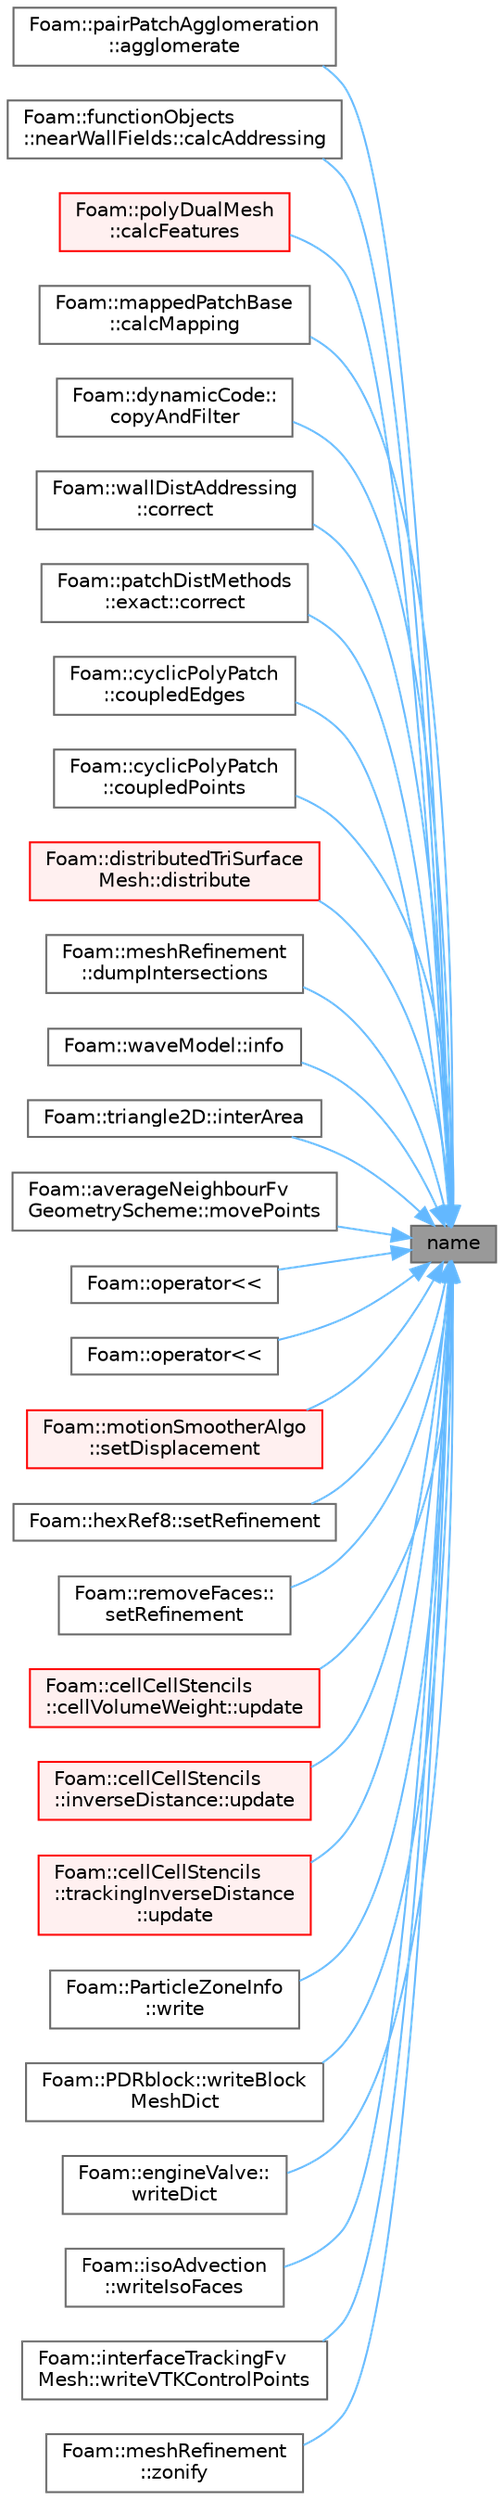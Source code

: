digraph "name"
{
 // LATEX_PDF_SIZE
  bgcolor="transparent";
  edge [fontname=Helvetica,fontsize=10,labelfontname=Helvetica,labelfontsize=10];
  node [fontname=Helvetica,fontsize=10,shape=box,height=0.2,width=0.4];
  rankdir="RL";
  Node1 [id="Node000001",label="name",height=0.2,width=0.4,color="gray40", fillcolor="grey60", style="filled", fontcolor="black",tooltip=" "];
  Node1 -> Node2 [id="edge1_Node000001_Node000002",dir="back",color="steelblue1",style="solid",tooltip=" "];
  Node2 [id="Node000002",label="Foam::pairPatchAgglomeration\l::agglomerate",height=0.2,width=0.4,color="grey40", fillcolor="white", style="filled",URL="$classFoam_1_1pairPatchAgglomeration.html#a8a7e2d0d92c331c4f8b11e23e849f739",tooltip=" "];
  Node1 -> Node3 [id="edge2_Node000001_Node000003",dir="back",color="steelblue1",style="solid",tooltip=" "];
  Node3 [id="Node000003",label="Foam::functionObjects\l::nearWallFields::calcAddressing",height=0.2,width=0.4,color="grey40", fillcolor="white", style="filled",URL="$classFoam_1_1functionObjects_1_1nearWallFields.html#a7097a017d4eac4116d58a3cdbf507891",tooltip=" "];
  Node1 -> Node4 [id="edge3_Node000001_Node000004",dir="back",color="steelblue1",style="solid",tooltip=" "];
  Node4 [id="Node000004",label="Foam::polyDualMesh\l::calcFeatures",height=0.2,width=0.4,color="red", fillcolor="#FFF0F0", style="filled",URL="$classFoam_1_1polyDualMesh.html#a9462253b504fad04ae7194f1f17469c8",tooltip=" "];
  Node1 -> Node6 [id="edge4_Node000001_Node000006",dir="back",color="steelblue1",style="solid",tooltip=" "];
  Node6 [id="Node000006",label="Foam::mappedPatchBase\l::calcMapping",height=0.2,width=0.4,color="grey40", fillcolor="white", style="filled",URL="$classFoam_1_1mappedPatchBase.html#ac836e22594348a2ff396bf9ddba3a49f",tooltip=" "];
  Node1 -> Node7 [id="edge5_Node000001_Node000007",dir="back",color="steelblue1",style="solid",tooltip=" "];
  Node7 [id="Node000007",label="Foam::dynamicCode::\lcopyAndFilter",height=0.2,width=0.4,color="grey40", fillcolor="white", style="filled",URL="$classFoam_1_1dynamicCode.html#a1c5c6c6385cd29521ecf0305e3db8448",tooltip=" "];
  Node1 -> Node8 [id="edge6_Node000001_Node000008",dir="back",color="steelblue1",style="solid",tooltip=" "];
  Node8 [id="Node000008",label="Foam::wallDistAddressing\l::correct",height=0.2,width=0.4,color="grey40", fillcolor="white", style="filled",URL="$classFoam_1_1wallDistAddressing.html#a20bcaf396ed73535912d9a43d494fe74",tooltip=" "];
  Node1 -> Node9 [id="edge7_Node000001_Node000009",dir="back",color="steelblue1",style="solid",tooltip=" "];
  Node9 [id="Node000009",label="Foam::patchDistMethods\l::exact::correct",height=0.2,width=0.4,color="grey40", fillcolor="white", style="filled",URL="$classFoam_1_1patchDistMethods_1_1exact.html#a612bb420e07dbe61608dafebdebbaf8a",tooltip=" "];
  Node1 -> Node10 [id="edge8_Node000001_Node000010",dir="back",color="steelblue1",style="solid",tooltip=" "];
  Node10 [id="Node000010",label="Foam::cyclicPolyPatch\l::coupledEdges",height=0.2,width=0.4,color="grey40", fillcolor="white", style="filled",URL="$classFoam_1_1cyclicPolyPatch.html#a4c970d354b1bca8ccb1dff0855586ed7",tooltip=" "];
  Node1 -> Node11 [id="edge9_Node000001_Node000011",dir="back",color="steelblue1",style="solid",tooltip=" "];
  Node11 [id="Node000011",label="Foam::cyclicPolyPatch\l::coupledPoints",height=0.2,width=0.4,color="grey40", fillcolor="white", style="filled",URL="$classFoam_1_1cyclicPolyPatch.html#a5fe7e338f4cce109200c99d7edd61df4",tooltip=" "];
  Node1 -> Node12 [id="edge10_Node000001_Node000012",dir="back",color="steelblue1",style="solid",tooltip=" "];
  Node12 [id="Node000012",label="Foam::distributedTriSurface\lMesh::distribute",height=0.2,width=0.4,color="red", fillcolor="#FFF0F0", style="filled",URL="$classFoam_1_1distributedTriSurfaceMesh.html#a30b981a389a43e4853d4dec45e4e5edb",tooltip=" "];
  Node1 -> Node15 [id="edge11_Node000001_Node000015",dir="back",color="steelblue1",style="solid",tooltip=" "];
  Node15 [id="Node000015",label="Foam::meshRefinement\l::dumpIntersections",height=0.2,width=0.4,color="grey40", fillcolor="white", style="filled",URL="$classFoam_1_1meshRefinement.html#af643aa4961b5dde6d1221b2409aabd4f",tooltip=" "];
  Node1 -> Node16 [id="edge12_Node000001_Node000016",dir="back",color="steelblue1",style="solid",tooltip=" "];
  Node16 [id="Node000016",label="Foam::waveModel::info",height=0.2,width=0.4,color="grey40", fillcolor="white", style="filled",URL="$classFoam_1_1waveModel.html#a89318aa2ab2853dcdc58dc2481f6a2c1",tooltip=" "];
  Node1 -> Node17 [id="edge13_Node000001_Node000017",dir="back",color="steelblue1",style="solid",tooltip=" "];
  Node17 [id="Node000017",label="Foam::triangle2D::interArea",height=0.2,width=0.4,color="grey40", fillcolor="white", style="filled",URL="$classFoam_1_1triangle2D.html#ac8b5be8c29089ae471e799023f396008",tooltip=" "];
  Node1 -> Node18 [id="edge14_Node000001_Node000018",dir="back",color="steelblue1",style="solid",tooltip=" "];
  Node18 [id="Node000018",label="Foam::averageNeighbourFv\lGeometryScheme::movePoints",height=0.2,width=0.4,color="grey40", fillcolor="white", style="filled",URL="$classFoam_1_1averageNeighbourFvGeometryScheme.html#a6515a3b20e9603401422337166c347f2",tooltip=" "];
  Node1 -> Node19 [id="edge15_Node000001_Node000019",dir="back",color="steelblue1",style="solid",tooltip=" "];
  Node19 [id="Node000019",label="Foam::operator\<\<",height=0.2,width=0.4,color="grey40", fillcolor="white", style="filled",URL="$namespaceFoam.html#ab215e3743106a12c5c22a16828668e96",tooltip=" "];
  Node1 -> Node20 [id="edge16_Node000001_Node000020",dir="back",color="steelblue1",style="solid",tooltip=" "];
  Node20 [id="Node000020",label="Foam::operator\<\<",height=0.2,width=0.4,color="grey40", fillcolor="white", style="filled",URL="$namespaceFoam.html#ab50f8af8f21fd33ec9eba75f59683cee",tooltip=" "];
  Node1 -> Node21 [id="edge17_Node000001_Node000021",dir="back",color="steelblue1",style="solid",tooltip=" "];
  Node21 [id="Node000021",label="Foam::motionSmootherAlgo\l::setDisplacement",height=0.2,width=0.4,color="red", fillcolor="#FFF0F0", style="filled",URL="$classFoam_1_1motionSmootherAlgo.html#a31c17a66004ca1d7ddc9063c581718c3",tooltip=" "];
  Node1 -> Node26 [id="edge18_Node000001_Node000026",dir="back",color="steelblue1",style="solid",tooltip=" "];
  Node26 [id="Node000026",label="Foam::hexRef8::setRefinement",height=0.2,width=0.4,color="grey40", fillcolor="white", style="filled",URL="$classFoam_1_1hexRef8.html#a59cb8a999be096950b6cc4f7c457426b",tooltip=" "];
  Node1 -> Node27 [id="edge19_Node000001_Node000027",dir="back",color="steelblue1",style="solid",tooltip=" "];
  Node27 [id="Node000027",label="Foam::removeFaces::\lsetRefinement",height=0.2,width=0.4,color="grey40", fillcolor="white", style="filled",URL="$classFoam_1_1removeFaces.html#aa64a3bc5eb9317256be6646095e690d9",tooltip=" "];
  Node1 -> Node28 [id="edge20_Node000001_Node000028",dir="back",color="steelblue1",style="solid",tooltip=" "];
  Node28 [id="Node000028",label="Foam::cellCellStencils\l::cellVolumeWeight::update",height=0.2,width=0.4,color="red", fillcolor="#FFF0F0", style="filled",URL="$classFoam_1_1cellCellStencils_1_1cellVolumeWeight.html#aa2aac016e2bf7b5bd2b271786c2791aa",tooltip=" "];
  Node1 -> Node31 [id="edge21_Node000001_Node000031",dir="back",color="steelblue1",style="solid",tooltip=" "];
  Node31 [id="Node000031",label="Foam::cellCellStencils\l::inverseDistance::update",height=0.2,width=0.4,color="red", fillcolor="#FFF0F0", style="filled",URL="$classFoam_1_1cellCellStencils_1_1inverseDistance.html#aa2aac016e2bf7b5bd2b271786c2791aa",tooltip=" "];
  Node1 -> Node35 [id="edge22_Node000001_Node000035",dir="back",color="steelblue1",style="solid",tooltip=" "];
  Node35 [id="Node000035",label="Foam::cellCellStencils\l::trackingInverseDistance\l::update",height=0.2,width=0.4,color="red", fillcolor="#FFF0F0", style="filled",URL="$classFoam_1_1cellCellStencils_1_1trackingInverseDistance.html#aa2aac016e2bf7b5bd2b271786c2791aa",tooltip=" "];
  Node1 -> Node37 [id="edge23_Node000001_Node000037",dir="back",color="steelblue1",style="solid",tooltip=" "];
  Node37 [id="Node000037",label="Foam::ParticleZoneInfo\l::write",height=0.2,width=0.4,color="grey40", fillcolor="white", style="filled",URL="$classFoam_1_1ParticleZoneInfo.html#aac759501cf6c7895a70eecbef0226ae1",tooltip=" "];
  Node1 -> Node38 [id="edge24_Node000001_Node000038",dir="back",color="steelblue1",style="solid",tooltip=" "];
  Node38 [id="Node000038",label="Foam::PDRblock::writeBlock\lMeshDict",height=0.2,width=0.4,color="grey40", fillcolor="white", style="filled",URL="$classFoam_1_1PDRblock.html#ada4f17289c44725a46a616dd22bbcff3",tooltip=" "];
  Node1 -> Node39 [id="edge25_Node000001_Node000039",dir="back",color="steelblue1",style="solid",tooltip=" "];
  Node39 [id="Node000039",label="Foam::engineValve::\lwriteDict",height=0.2,width=0.4,color="grey40", fillcolor="white", style="filled",URL="$classFoam_1_1engineValve.html#ab26d88f22673919344c02e7cbe3a2881",tooltip=" "];
  Node1 -> Node40 [id="edge26_Node000001_Node000040",dir="back",color="steelblue1",style="solid",tooltip=" "];
  Node40 [id="Node000040",label="Foam::isoAdvection\l::writeIsoFaces",height=0.2,width=0.4,color="grey40", fillcolor="white", style="filled",URL="$classFoam_1_1isoAdvection.html#a7de5b3f64a10234fdf537008d11be881",tooltip=" "];
  Node1 -> Node41 [id="edge27_Node000001_Node000041",dir="back",color="steelblue1",style="solid",tooltip=" "];
  Node41 [id="Node000041",label="Foam::interfaceTrackingFv\lMesh::writeVTKControlPoints",height=0.2,width=0.4,color="grey40", fillcolor="white", style="filled",URL="$classFoam_1_1interfaceTrackingFvMesh.html#a8fcd26584a2e456dae788995f4989892",tooltip=" "];
  Node1 -> Node42 [id="edge28_Node000001_Node000042",dir="back",color="steelblue1",style="solid",tooltip=" "];
  Node42 [id="Node000042",label="Foam::meshRefinement\l::zonify",height=0.2,width=0.4,color="grey40", fillcolor="white", style="filled",URL="$classFoam_1_1meshRefinement.html#af9337a8c0640eb31bb70bc0e7efd54f6",tooltip=" "];
}
